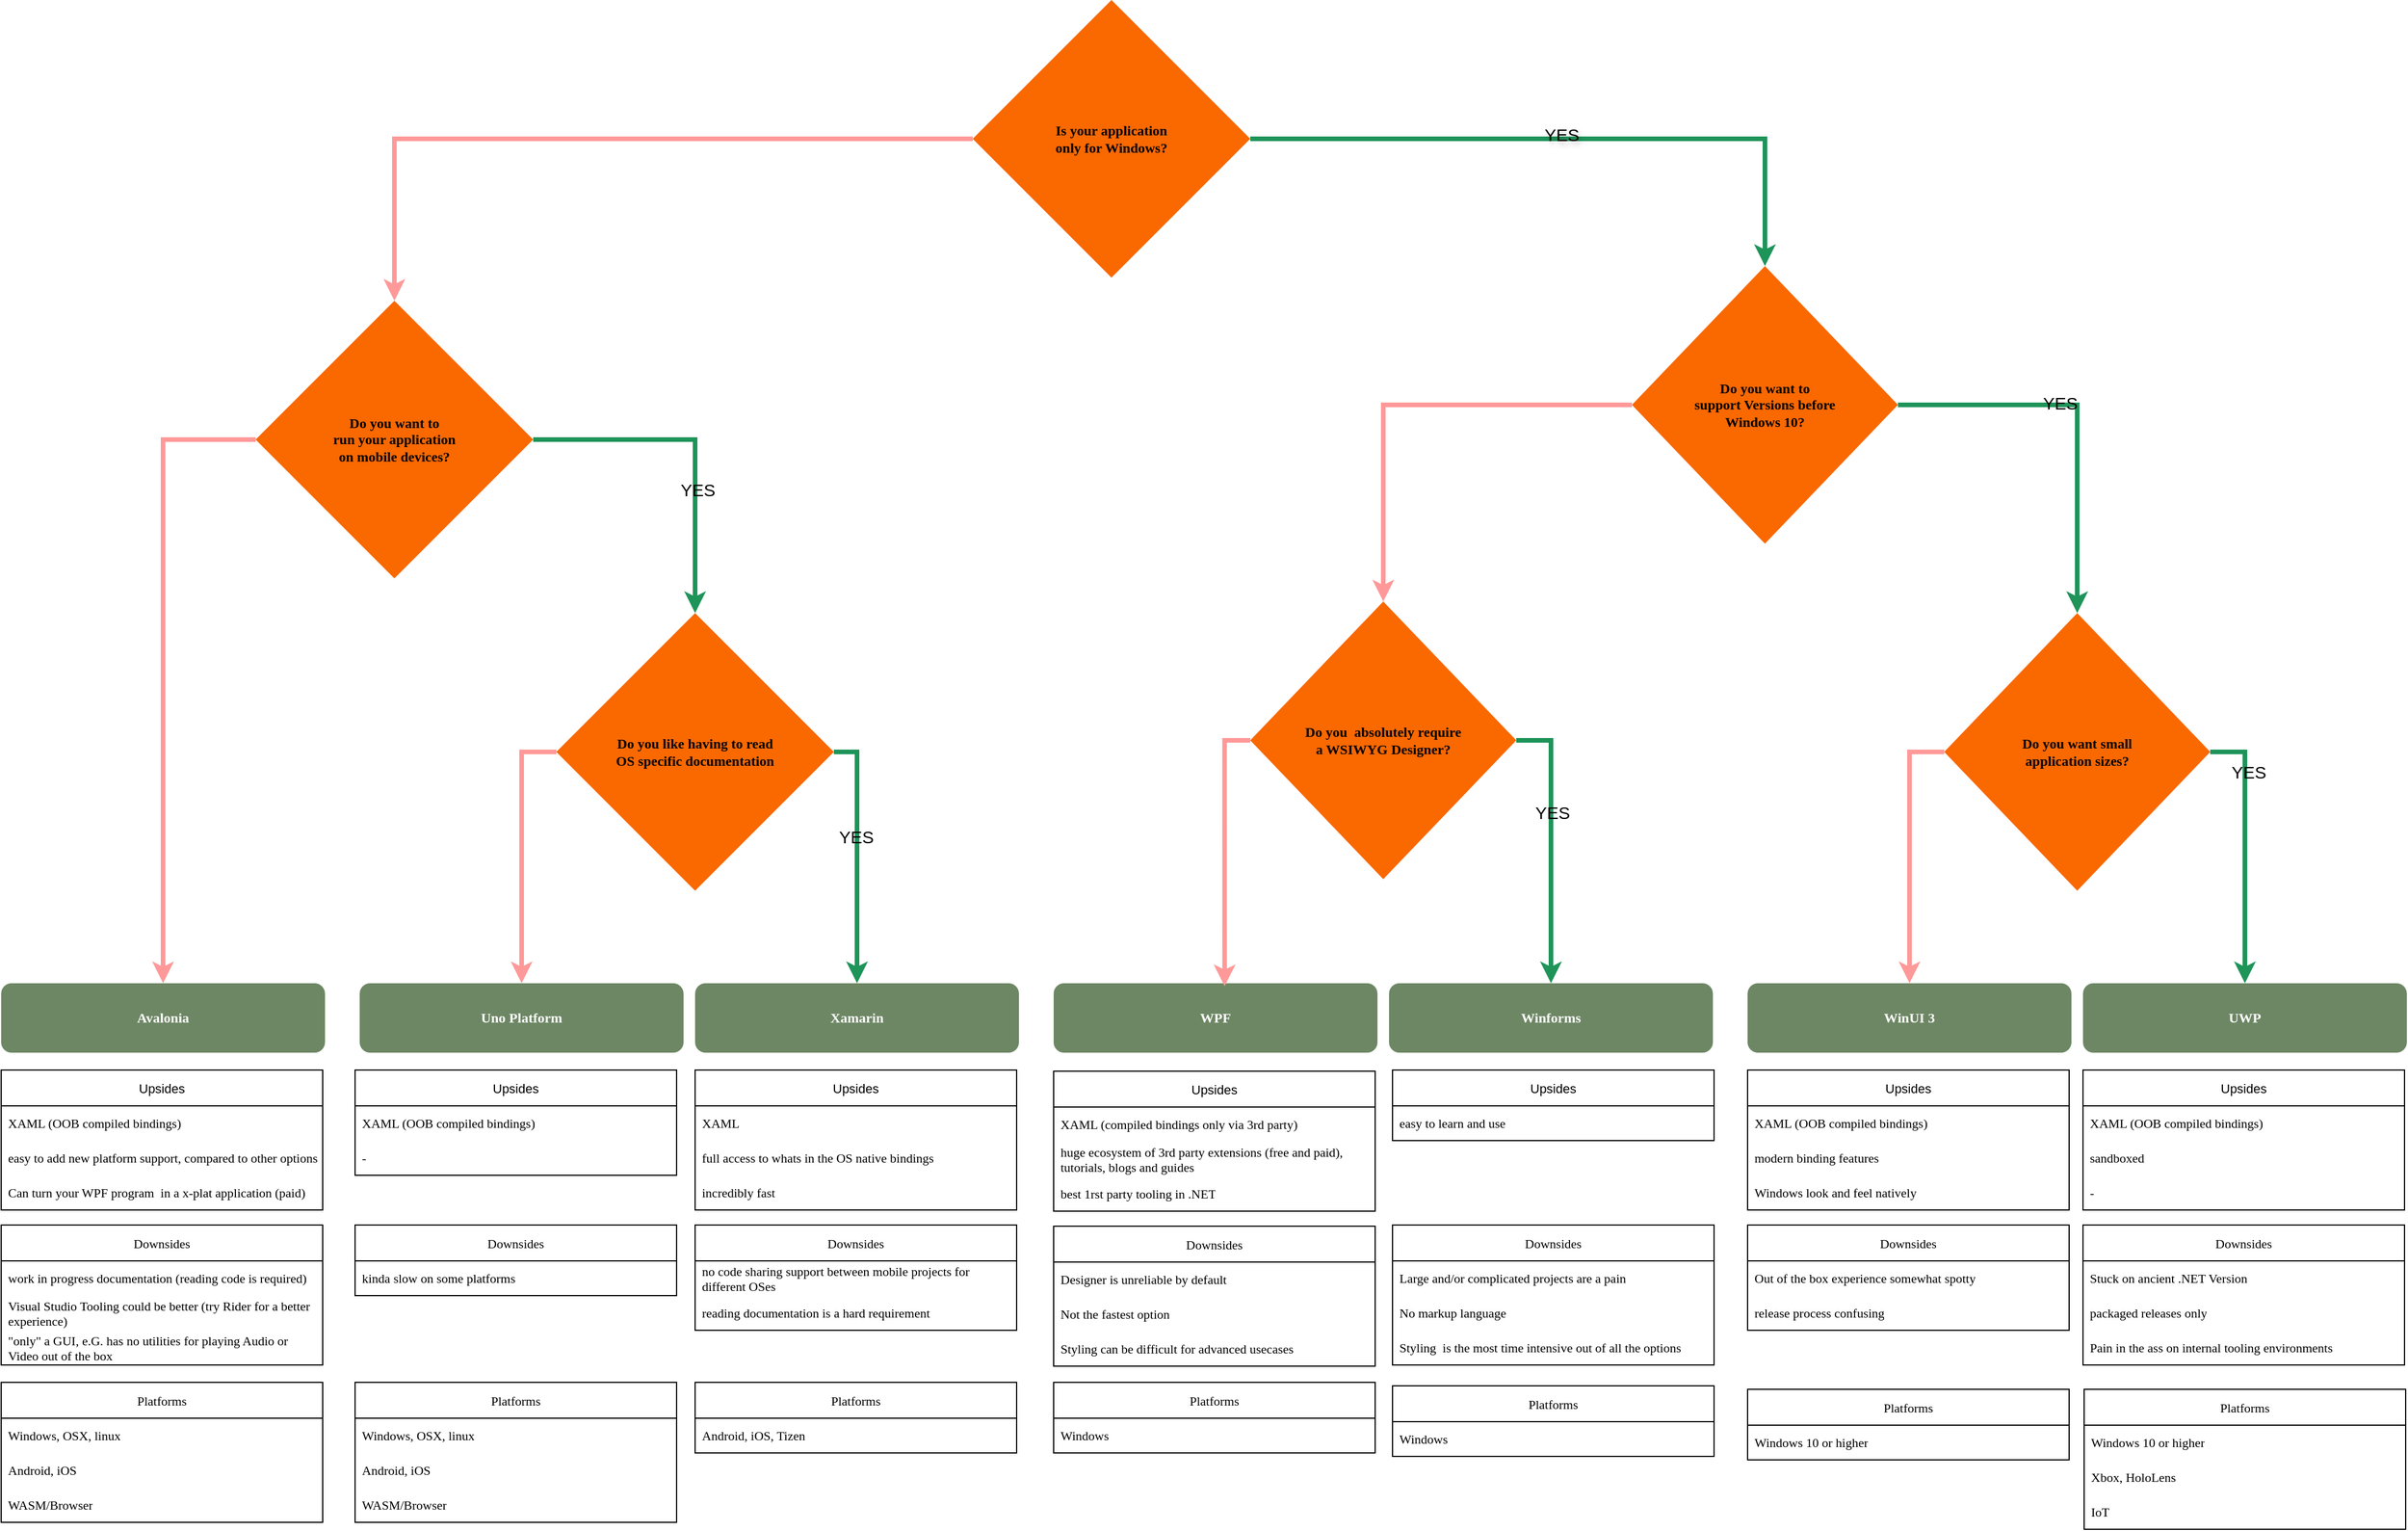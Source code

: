 <mxfile version="24.8.0">
  <diagram name="Page-1" id="c7558073-3199-34d8-9f00-42111426c3f3">
    <mxGraphModel dx="4649" dy="2615" grid="0" gridSize="10" guides="1" tooltips="1" connect="1" arrows="1" fold="1" page="1" pageScale="1" pageWidth="2336" pageHeight="1654" background="none" math="0" shadow="0">
      <root>
        <mxCell id="0" />
        <mxCell id="1" parent="0" />
        <mxCell id="wTMIAIhLb1rDDaJ3WAzP-104" style="edgeStyle=orthogonalEdgeStyle;rounded=0;orthogonalLoop=1;jettySize=auto;html=1;entryX=0.5;entryY=0;entryDx=0;entryDy=0;exitX=0;exitY=0.5;exitDx=0;exitDy=0;strokeColor=#FF9999;strokeWidth=4;align=center;verticalAlign=middle;fontFamily=Helvetica;fontSize=11;fontColor=default;labelBackgroundColor=default;endArrow=classic;fillColor=#cdeb8b;" edge="1" parent="1" source="wTMIAIhLb1rDDaJ3WAzP-115" target="wTMIAIhLb1rDDaJ3WAzP-114">
          <mxGeometry relative="1" as="geometry">
            <mxPoint x="439.5" y="50.0" as="sourcePoint" />
            <mxPoint x="168.52" y="79.82" as="targetPoint" />
          </mxGeometry>
        </mxCell>
        <mxCell id="wTMIAIhLb1rDDaJ3WAzP-105" style="edgeStyle=orthogonalEdgeStyle;rounded=0;orthogonalLoop=1;jettySize=auto;html=1;entryX=0.5;entryY=0;entryDx=0;entryDy=0;exitX=1;exitY=0.5;exitDx=0;exitDy=0;strokeColor=#1E9459;strokeWidth=4;align=center;verticalAlign=middle;fontFamily=Helvetica;fontSize=11;fontColor=default;labelBackgroundColor=default;endArrow=classic;fillColor=#cdeb8b;" edge="1" parent="1" source="wTMIAIhLb1rDDaJ3WAzP-115" target="wTMIAIhLb1rDDaJ3WAzP-113">
          <mxGeometry relative="1" as="geometry">
            <mxPoint x="720" y="50.0" as="sourcePoint" />
            <mxPoint x="980" y="80" as="targetPoint" />
          </mxGeometry>
        </mxCell>
        <mxCell id="wTMIAIhLb1rDDaJ3WAzP-130" value="YES" style="edgeLabel;html=1;align=center;verticalAlign=middle;resizable=0;points=[];textShadow=1;labelBackgroundColor=none;fontSize=15;" vertex="1" connectable="0" parent="wTMIAIhLb1rDDaJ3WAzP-105">
          <mxGeometry x="-0.032" y="4" relative="1" as="geometry">
            <mxPoint as="offset" />
          </mxGeometry>
        </mxCell>
        <mxCell id="wTMIAIhLb1rDDaJ3WAzP-106" value="&lt;div&gt;Avalonia&lt;/div&gt;" style="rounded=1;whiteSpace=wrap;html=1;fillColor=#6d8764;strokeColor=none;fontColor=#ffffff;fontFamily=Verdana;fontStyle=1" vertex="1" parent="1">
          <mxGeometry x="-160" y="810" width="280" height="60" as="geometry" />
        </mxCell>
        <mxCell id="wTMIAIhLb1rDDaJ3WAzP-107" value="Winforms" style="rounded=1;whiteSpace=wrap;html=1;fillColor=#6d8764;strokeColor=none;fontColor=#ffffff;fontFamily=Verdana;fontStyle=1" vertex="1" parent="1">
          <mxGeometry x="1040" y="810" width="280" height="60" as="geometry" />
        </mxCell>
        <mxCell id="wTMIAIhLb1rDDaJ3WAzP-108" value="WPF" style="rounded=1;whiteSpace=wrap;html=1;fillColor=#6d8764;strokeColor=none;fontColor=#ffffff;fontFamily=Verdana;fontStyle=1;align=center;verticalAlign=middle;fontSize=12;" vertex="1" parent="1">
          <mxGeometry x="750" y="810" width="280" height="60" as="geometry" />
        </mxCell>
        <mxCell id="wTMIAIhLb1rDDaJ3WAzP-109" value="UWP" style="rounded=1;whiteSpace=wrap;html=1;fillColor=#6d8764;strokeColor=none;fontColor=#ffffff;fontFamily=Verdana;fontStyle=1" vertex="1" parent="1">
          <mxGeometry x="1640" y="810" width="280" height="60" as="geometry" />
        </mxCell>
        <mxCell id="wTMIAIhLb1rDDaJ3WAzP-110" value="&lt;div&gt;WinUI 3&lt;/div&gt;" style="rounded=1;whiteSpace=wrap;html=1;fillColor=#6d8764;strokeColor=none;fontColor=#ffffff;fontFamily=Verdana;fontStyle=1" vertex="1" parent="1">
          <mxGeometry x="1350" y="810" width="280" height="60" as="geometry" />
        </mxCell>
        <mxCell id="wTMIAIhLb1rDDaJ3WAzP-111" value="Uno Platform" style="rounded=1;whiteSpace=wrap;html=1;fillColor=#6d8764;strokeColor=none;fontColor=#ffffff;fontFamily=Verdana;fontStyle=1" vertex="1" parent="1">
          <mxGeometry x="150" y="810" width="280" height="60" as="geometry" />
        </mxCell>
        <mxCell id="wTMIAIhLb1rDDaJ3WAzP-112" value="Xamarin" style="rounded=1;whiteSpace=wrap;html=1;fillColor=#6d8764;strokeColor=none;fontColor=#ffffff;fontFamily=Verdana;fontStyle=1;align=center;verticalAlign=middle;fontSize=12;" vertex="1" parent="1">
          <mxGeometry x="440" y="810" width="280" height="60" as="geometry" />
        </mxCell>
        <mxCell id="wTMIAIhLb1rDDaJ3WAzP-119" style="edgeStyle=orthogonalEdgeStyle;rounded=0;orthogonalLoop=1;jettySize=auto;html=1;entryX=0.5;entryY=0;entryDx=0;entryDy=0;exitX=0;exitY=0.5;exitDx=0;exitDy=0;strokeColor=#FF9999;strokeWidth=4;align=center;verticalAlign=middle;fontFamily=Helvetica;fontSize=11;fontColor=default;labelBackgroundColor=default;endArrow=classic;fillColor=#cdeb8b;" edge="1" parent="1" source="wTMIAIhLb1rDDaJ3WAzP-113" target="wTMIAIhLb1rDDaJ3WAzP-118">
          <mxGeometry relative="1" as="geometry" />
        </mxCell>
        <mxCell id="wTMIAIhLb1rDDaJ3WAzP-123" style="edgeStyle=orthogonalEdgeStyle;rounded=0;orthogonalLoop=1;jettySize=auto;html=1;entryX=0.5;entryY=0;entryDx=0;entryDy=0;strokeColor=#1E9459;strokeWidth=4;align=center;verticalAlign=middle;fontFamily=Helvetica;fontSize=11;fontColor=default;labelBackgroundColor=default;endArrow=classic;fillColor=#cdeb8b;" edge="1" parent="1" source="wTMIAIhLb1rDDaJ3WAzP-113" target="wTMIAIhLb1rDDaJ3WAzP-122">
          <mxGeometry relative="1" as="geometry" />
        </mxCell>
        <mxCell id="wTMIAIhLb1rDDaJ3WAzP-131" value="YES" style="edgeLabel;html=1;align=center;verticalAlign=middle;resizable=0;points=[];fontFamily=Helvetica;fontSize=15;fontColor=default;labelBackgroundColor=none;" vertex="1" connectable="0" parent="wTMIAIhLb1rDDaJ3WAzP-123">
          <mxGeometry x="-0.168" y="2" relative="1" as="geometry">
            <mxPoint as="offset" />
          </mxGeometry>
        </mxCell>
        <mxCell id="wTMIAIhLb1rDDaJ3WAzP-113" value="&lt;div&gt;&lt;b&gt;Do you want to&lt;br&gt; support Versions before&lt;br&gt;Windows 10?&lt;/b&gt;&lt;/div&gt;" style="rhombus;whiteSpace=wrap;html=1;fillColor=#fa6800;fontColor=#000000;strokeColor=none;fontFamily=Verdana;" vertex="1" parent="1">
          <mxGeometry x="1250" y="190" width="230" height="240" as="geometry" />
        </mxCell>
        <mxCell id="wTMIAIhLb1rDDaJ3WAzP-126" style="edgeStyle=orthogonalEdgeStyle;rounded=0;orthogonalLoop=1;jettySize=auto;html=1;exitX=0;exitY=0.5;exitDx=0;exitDy=0;strokeColor=#FF9999;strokeWidth=4;align=center;verticalAlign=middle;fontFamily=Helvetica;fontSize=11;fontColor=default;labelBackgroundColor=default;endArrow=classic;fillColor=#cdeb8b;" edge="1" parent="1" source="wTMIAIhLb1rDDaJ3WAzP-114" target="wTMIAIhLb1rDDaJ3WAzP-106">
          <mxGeometry relative="1" as="geometry" />
        </mxCell>
        <mxCell id="wTMIAIhLb1rDDaJ3WAzP-127" style="edgeStyle=orthogonalEdgeStyle;rounded=0;orthogonalLoop=1;jettySize=auto;html=1;strokeColor=#1E9459;strokeWidth=4;align=center;verticalAlign=middle;fontFamily=Helvetica;fontSize=11;fontColor=default;labelBackgroundColor=default;endArrow=classic;fillColor=#cdeb8b;" edge="1" parent="1" source="wTMIAIhLb1rDDaJ3WAzP-114" target="wTMIAIhLb1rDDaJ3WAzP-116">
          <mxGeometry relative="1" as="geometry" />
        </mxCell>
        <mxCell id="wTMIAIhLb1rDDaJ3WAzP-135" value="YES" style="edgeLabel;html=1;align=center;verticalAlign=middle;resizable=0;points=[];fontFamily=Helvetica;fontSize=15;fontColor=default;labelBackgroundColor=none;" vertex="1" connectable="0" parent="wTMIAIhLb1rDDaJ3WAzP-127">
          <mxGeometry x="0.259" y="2" relative="1" as="geometry">
            <mxPoint as="offset" />
          </mxGeometry>
        </mxCell>
        <mxCell id="wTMIAIhLb1rDDaJ3WAzP-114" value="Do you want to&lt;br&gt;run your application&lt;br&gt; on mobile devices?" style="rhombus;whiteSpace=wrap;html=1;fillColor=#fa6800;fontColor=#000000;strokeColor=none;fontStyle=1;fontFamily=Verdana;" vertex="1" parent="1">
          <mxGeometry x="60" y="220" width="240" height="240" as="geometry" />
        </mxCell>
        <mxCell id="wTMIAIhLb1rDDaJ3WAzP-115" value="Is your application&lt;br&gt; only for Windows?" style="rhombus;whiteSpace=wrap;html=1;fillColor=#fa6800;strokeColor=none;fontStyle=1;fontColor=#000000;fontFamily=Verdana;" vertex="1" parent="1">
          <mxGeometry x="680" y="-40" width="240" height="240" as="geometry" />
        </mxCell>
        <mxCell id="wTMIAIhLb1rDDaJ3WAzP-117" style="edgeStyle=orthogonalEdgeStyle;rounded=0;orthogonalLoop=1;jettySize=auto;html=1;exitX=1;exitY=0.5;exitDx=0;exitDy=0;fillColor=#cdeb8b;strokeColor=#1E9459;strokeWidth=4;align=center;verticalAlign=middle;fontFamily=Helvetica;fontSize=11;fontColor=default;labelBackgroundColor=default;endArrow=classic;" edge="1" parent="1" source="wTMIAIhLb1rDDaJ3WAzP-116" target="wTMIAIhLb1rDDaJ3WAzP-112">
          <mxGeometry relative="1" as="geometry" />
        </mxCell>
        <mxCell id="wTMIAIhLb1rDDaJ3WAzP-134" value="YES" style="edgeLabel;html=1;align=center;verticalAlign=middle;resizable=0;points=[];fontFamily=Helvetica;fontSize=15;fontColor=default;labelBackgroundColor=none;" vertex="1" connectable="0" parent="wTMIAIhLb1rDDaJ3WAzP-117">
          <mxGeometry x="-0.159" y="-1" relative="1" as="geometry">
            <mxPoint as="offset" />
          </mxGeometry>
        </mxCell>
        <mxCell id="wTMIAIhLb1rDDaJ3WAzP-128" style="edgeStyle=orthogonalEdgeStyle;rounded=0;orthogonalLoop=1;jettySize=auto;html=1;entryX=0.5;entryY=0;entryDx=0;entryDy=0;exitX=0;exitY=0.5;exitDx=0;exitDy=0;strokeColor=#FF9999;strokeWidth=4;align=center;verticalAlign=middle;fontFamily=Helvetica;fontSize=11;fontColor=default;labelBackgroundColor=default;endArrow=classic;fillColor=#cdeb8b;" edge="1" parent="1" source="wTMIAIhLb1rDDaJ3WAzP-116" target="wTMIAIhLb1rDDaJ3WAzP-111">
          <mxGeometry relative="1" as="geometry" />
        </mxCell>
        <mxCell id="wTMIAIhLb1rDDaJ3WAzP-116" value="Do you like having to read &lt;br&gt; OS specific documentation" style="rhombus;whiteSpace=wrap;html=1;fillColor=#fa6800;fontColor=#000000;strokeColor=none;fontStyle=1;fontFamily=Verdana;" vertex="1" parent="1">
          <mxGeometry x="320" y="490" width="240" height="240" as="geometry" />
        </mxCell>
        <mxCell id="wTMIAIhLb1rDDaJ3WAzP-121" style="edgeStyle=orthogonalEdgeStyle;rounded=0;orthogonalLoop=1;jettySize=auto;html=1;entryX=0.5;entryY=0;entryDx=0;entryDy=0;exitX=1;exitY=0.5;exitDx=0;exitDy=0;strokeColor=#1E9459;strokeWidth=4;align=center;verticalAlign=middle;fontFamily=Helvetica;fontSize=11;fontColor=default;labelBackgroundColor=default;endArrow=classic;fillColor=#cdeb8b;" edge="1" parent="1" source="wTMIAIhLb1rDDaJ3WAzP-118" target="wTMIAIhLb1rDDaJ3WAzP-107">
          <mxGeometry relative="1" as="geometry" />
        </mxCell>
        <mxCell id="wTMIAIhLb1rDDaJ3WAzP-133" value="YES" style="edgeLabel;html=1;align=center;verticalAlign=middle;resizable=0;points=[];fontFamily=Helvetica;fontSize=15;fontColor=default;labelBackgroundColor=none;" vertex="1" connectable="0" parent="wTMIAIhLb1rDDaJ3WAzP-121">
          <mxGeometry x="-0.236" y="1" relative="1" as="geometry">
            <mxPoint as="offset" />
          </mxGeometry>
        </mxCell>
        <mxCell id="wTMIAIhLb1rDDaJ3WAzP-118" value="Do you&amp;nbsp; absolutely require &lt;br&gt;a WSIWYG Designer?" style="rhombus;whiteSpace=wrap;html=1;fillColor=#fa6800;fontColor=#000000;strokeColor=none;fontStyle=1;fontFamily=Verdana;" vertex="1" parent="1">
          <mxGeometry x="920" y="480" width="230" height="240" as="geometry" />
        </mxCell>
        <mxCell id="wTMIAIhLb1rDDaJ3WAzP-120" style="edgeStyle=orthogonalEdgeStyle;rounded=0;orthogonalLoop=1;jettySize=auto;html=1;entryX=0.528;entryY=0.042;entryDx=0;entryDy=0;entryPerimeter=0;exitX=0;exitY=0.5;exitDx=0;exitDy=0;strokeColor=#FF9999;strokeWidth=4;align=center;verticalAlign=middle;fontFamily=Helvetica;fontSize=11;fontColor=default;labelBackgroundColor=default;endArrow=classic;fillColor=#cdeb8b;" edge="1" parent="1" source="wTMIAIhLb1rDDaJ3WAzP-118" target="wTMIAIhLb1rDDaJ3WAzP-108">
          <mxGeometry relative="1" as="geometry" />
        </mxCell>
        <mxCell id="wTMIAIhLb1rDDaJ3WAzP-125" style="edgeStyle=orthogonalEdgeStyle;rounded=0;orthogonalLoop=1;jettySize=auto;html=1;entryX=0.5;entryY=0;entryDx=0;entryDy=0;exitX=1;exitY=0.5;exitDx=0;exitDy=0;strokeColor=#1E9459;strokeWidth=4;align=center;verticalAlign=middle;fontFamily=Helvetica;fontSize=11;fontColor=default;labelBackgroundColor=default;endArrow=classic;fillColor=#cdeb8b;" edge="1" parent="1" source="wTMIAIhLb1rDDaJ3WAzP-122" target="wTMIAIhLb1rDDaJ3WAzP-109">
          <mxGeometry relative="1" as="geometry" />
        </mxCell>
        <mxCell id="wTMIAIhLb1rDDaJ3WAzP-132" value="YES" style="edgeLabel;html=1;align=center;verticalAlign=middle;resizable=0;points=[];fontFamily=Helvetica;fontSize=15;fontColor=default;labelBackgroundColor=none;" vertex="1" connectable="0" parent="wTMIAIhLb1rDDaJ3WAzP-125">
          <mxGeometry x="-0.594" y="3" relative="1" as="geometry">
            <mxPoint as="offset" />
          </mxGeometry>
        </mxCell>
        <mxCell id="wTMIAIhLb1rDDaJ3WAzP-129" style="edgeStyle=orthogonalEdgeStyle;rounded=0;orthogonalLoop=1;jettySize=auto;html=1;entryX=0.5;entryY=0;entryDx=0;entryDy=0;exitX=0;exitY=0.5;exitDx=0;exitDy=0;strokeColor=#FF9999;strokeWidth=4;align=center;verticalAlign=middle;fontFamily=Helvetica;fontSize=11;fontColor=default;labelBackgroundColor=default;endArrow=classic;fillColor=#cdeb8b;" edge="1" parent="1" source="wTMIAIhLb1rDDaJ3WAzP-122" target="wTMIAIhLb1rDDaJ3WAzP-110">
          <mxGeometry relative="1" as="geometry" />
        </mxCell>
        <mxCell id="wTMIAIhLb1rDDaJ3WAzP-122" value="Do you want small &lt;br&gt;application sizes?" style="rhombus;whiteSpace=wrap;html=1;fillColor=#fa6800;fontColor=#000000;strokeColor=none;fontStyle=1;fontFamily=Verdana;" vertex="1" parent="1">
          <mxGeometry x="1520" y="490" width="230" height="240" as="geometry" />
        </mxCell>
        <mxCell id="wTMIAIhLb1rDDaJ3WAzP-140" value="Upsides" style="swimlane;fontStyle=0;childLayout=stackLayout;horizontal=1;startSize=31;horizontalStack=0;resizeParent=1;resizeParentMax=0;resizeLast=0;collapsible=1;marginBottom=0;whiteSpace=wrap;html=1;fontFamily=Helvetica;fontSize=11;fontColor=default;labelBackgroundColor=default;" vertex="1" parent="1">
          <mxGeometry x="750" y="886" width="278" height="121" as="geometry">
            <mxRectangle x="750" y="886" width="74" height="30" as="alternateBounds" />
          </mxGeometry>
        </mxCell>
        <mxCell id="wTMIAIhLb1rDDaJ3WAzP-141" value="XAML (compiled bindings only via 3rd party)" style="text;strokeColor=none;fillColor=none;align=left;verticalAlign=middle;spacingLeft=4;spacingRight=4;overflow=hidden;points=[[0,0.5],[1,0.5]];portConstraint=eastwest;rotatable=0;whiteSpace=wrap;html=1;fontFamily=Verdana;fontSize=11;fontColor=default;labelBackgroundColor=default;" vertex="1" parent="wTMIAIhLb1rDDaJ3WAzP-140">
          <mxGeometry y="31" width="278" height="30" as="geometry" />
        </mxCell>
        <mxCell id="wTMIAIhLb1rDDaJ3WAzP-142" value="huge ecosystem of 3rd party extensions (free and paid), tutorials, blogs and guides" style="text;strokeColor=none;fillColor=none;align=left;verticalAlign=middle;spacingLeft=4;spacingRight=4;overflow=hidden;points=[[0,0.5],[1,0.5]];portConstraint=eastwest;rotatable=0;whiteSpace=wrap;html=1;fontFamily=Verdana;fontSize=11;fontColor=default;labelBackgroundColor=default;" vertex="1" parent="wTMIAIhLb1rDDaJ3WAzP-140">
          <mxGeometry y="61" width="278" height="30" as="geometry" />
        </mxCell>
        <mxCell id="wTMIAIhLb1rDDaJ3WAzP-143" value="best 1rst party tooling in .NET" style="text;strokeColor=none;fillColor=none;align=left;verticalAlign=middle;spacingLeft=4;spacingRight=4;overflow=hidden;points=[[0,0.5],[1,0.5]];portConstraint=eastwest;rotatable=0;whiteSpace=wrap;html=1;fontFamily=Verdana;fontSize=11;fontColor=default;labelBackgroundColor=default;" vertex="1" parent="wTMIAIhLb1rDDaJ3WAzP-140">
          <mxGeometry y="91" width="278" height="30" as="geometry" />
        </mxCell>
        <mxCell id="wTMIAIhLb1rDDaJ3WAzP-145" value="Downsides" style="swimlane;fontStyle=0;childLayout=stackLayout;horizontal=1;startSize=31;horizontalStack=0;resizeParent=1;resizeParentMax=0;resizeLast=0;collapsible=1;marginBottom=0;whiteSpace=wrap;html=1;fontFamily=Verdana;fontSize=11;fontColor=default;labelBackgroundColor=default;" vertex="1" parent="1">
          <mxGeometry x="750" y="1020" width="278" height="121" as="geometry">
            <mxRectangle x="750" y="886" width="74" height="30" as="alternateBounds" />
          </mxGeometry>
        </mxCell>
        <mxCell id="wTMIAIhLb1rDDaJ3WAzP-146" value="Designer is unreliable by default" style="text;strokeColor=none;fillColor=none;align=left;verticalAlign=middle;spacingLeft=4;spacingRight=4;overflow=hidden;points=[[0,0.5],[1,0.5]];portConstraint=eastwest;rotatable=0;whiteSpace=wrap;html=1;fontFamily=Verdana;fontSize=11;fontColor=default;labelBackgroundColor=default;" vertex="1" parent="wTMIAIhLb1rDDaJ3WAzP-145">
          <mxGeometry y="31" width="278" height="30" as="geometry" />
        </mxCell>
        <mxCell id="wTMIAIhLb1rDDaJ3WAzP-147" value="Not the fastest option" style="text;strokeColor=none;fillColor=none;align=left;verticalAlign=middle;spacingLeft=4;spacingRight=4;overflow=hidden;points=[[0,0.5],[1,0.5]];portConstraint=eastwest;rotatable=0;whiteSpace=wrap;html=1;fontFamily=Verdana;fontSize=11;fontColor=default;labelBackgroundColor=default;" vertex="1" parent="wTMIAIhLb1rDDaJ3WAzP-145">
          <mxGeometry y="61" width="278" height="30" as="geometry" />
        </mxCell>
        <mxCell id="wTMIAIhLb1rDDaJ3WAzP-148" value="Styling can be difficult for advanced usecases" style="text;strokeColor=none;fillColor=none;align=left;verticalAlign=middle;spacingLeft=4;spacingRight=4;overflow=hidden;points=[[0,0.5],[1,0.5]];portConstraint=eastwest;rotatable=0;whiteSpace=wrap;html=1;fontFamily=Verdana;fontSize=11;fontColor=default;labelBackgroundColor=default;" vertex="1" parent="wTMIAIhLb1rDDaJ3WAzP-145">
          <mxGeometry y="91" width="278" height="30" as="geometry" />
        </mxCell>
        <mxCell id="wTMIAIhLb1rDDaJ3WAzP-149" value="Upsides" style="swimlane;fontStyle=0;childLayout=stackLayout;horizontal=1;startSize=31;horizontalStack=0;resizeParent=1;resizeParentMax=0;resizeLast=0;collapsible=1;marginBottom=0;whiteSpace=wrap;html=1;fontFamily=Helvetica;fontSize=11;fontColor=default;labelBackgroundColor=default;" vertex="1" parent="1">
          <mxGeometry x="1043" y="885" width="278" height="61" as="geometry">
            <mxRectangle x="750" y="886" width="74" height="30" as="alternateBounds" />
          </mxGeometry>
        </mxCell>
        <mxCell id="wTMIAIhLb1rDDaJ3WAzP-150" value="easy to learn and use" style="text;strokeColor=none;fillColor=none;align=left;verticalAlign=middle;spacingLeft=4;spacingRight=4;overflow=hidden;points=[[0,0.5],[1,0.5]];portConstraint=eastwest;rotatable=0;whiteSpace=wrap;html=1;fontFamily=Verdana;fontSize=11;fontColor=default;labelBackgroundColor=default;" vertex="1" parent="wTMIAIhLb1rDDaJ3WAzP-149">
          <mxGeometry y="31" width="278" height="30" as="geometry" />
        </mxCell>
        <mxCell id="wTMIAIhLb1rDDaJ3WAzP-153" value="Downsides" style="swimlane;fontStyle=0;childLayout=stackLayout;horizontal=1;startSize=31;horizontalStack=0;resizeParent=1;resizeParentMax=0;resizeLast=0;collapsible=1;marginBottom=0;whiteSpace=wrap;html=1;fontFamily=Verdana;fontSize=11;fontColor=default;labelBackgroundColor=default;" vertex="1" parent="1">
          <mxGeometry x="1043" y="1019" width="278" height="121" as="geometry">
            <mxRectangle x="750" y="886" width="74" height="30" as="alternateBounds" />
          </mxGeometry>
        </mxCell>
        <mxCell id="wTMIAIhLb1rDDaJ3WAzP-154" value="Large and/or complicated projects are a pain" style="text;strokeColor=none;fillColor=none;align=left;verticalAlign=middle;spacingLeft=4;spacingRight=4;overflow=hidden;points=[[0,0.5],[1,0.5]];portConstraint=eastwest;rotatable=0;whiteSpace=wrap;html=1;fontFamily=Verdana;fontSize=11;fontColor=default;labelBackgroundColor=default;" vertex="1" parent="wTMIAIhLb1rDDaJ3WAzP-153">
          <mxGeometry y="31" width="278" height="30" as="geometry" />
        </mxCell>
        <mxCell id="wTMIAIhLb1rDDaJ3WAzP-155" value="No markup language" style="text;strokeColor=none;fillColor=none;align=left;verticalAlign=middle;spacingLeft=4;spacingRight=4;overflow=hidden;points=[[0,0.5],[1,0.5]];portConstraint=eastwest;rotatable=0;whiteSpace=wrap;html=1;fontFamily=Verdana;fontSize=11;fontColor=default;labelBackgroundColor=default;" vertex="1" parent="wTMIAIhLb1rDDaJ3WAzP-153">
          <mxGeometry y="61" width="278" height="30" as="geometry" />
        </mxCell>
        <mxCell id="wTMIAIhLb1rDDaJ3WAzP-156" value="Styling&amp;nbsp; is the most time intensive out of all the options" style="text;strokeColor=none;fillColor=none;align=left;verticalAlign=middle;spacingLeft=4;spacingRight=4;overflow=hidden;points=[[0,0.5],[1,0.5]];portConstraint=eastwest;rotatable=0;whiteSpace=wrap;html=1;fontFamily=Verdana;fontSize=11;fontColor=default;labelBackgroundColor=default;" vertex="1" parent="wTMIAIhLb1rDDaJ3WAzP-153">
          <mxGeometry y="91" width="278" height="30" as="geometry" />
        </mxCell>
        <mxCell id="wTMIAIhLb1rDDaJ3WAzP-157" value="Upsides" style="swimlane;fontStyle=0;childLayout=stackLayout;horizontal=1;startSize=31;horizontalStack=0;resizeParent=1;resizeParentMax=0;resizeLast=0;collapsible=1;marginBottom=0;whiteSpace=wrap;html=1;fontFamily=Helvetica;fontSize=11;fontColor=default;labelBackgroundColor=default;" vertex="1" parent="1">
          <mxGeometry x="440" y="885" width="278" height="121" as="geometry">
            <mxRectangle x="750" y="886" width="74" height="30" as="alternateBounds" />
          </mxGeometry>
        </mxCell>
        <mxCell id="wTMIAIhLb1rDDaJ3WAzP-158" value="XAML" style="text;strokeColor=none;fillColor=none;align=left;verticalAlign=middle;spacingLeft=4;spacingRight=4;overflow=hidden;points=[[0,0.5],[1,0.5]];portConstraint=eastwest;rotatable=0;whiteSpace=wrap;html=1;fontFamily=Verdana;fontSize=11;fontColor=default;labelBackgroundColor=default;" vertex="1" parent="wTMIAIhLb1rDDaJ3WAzP-157">
          <mxGeometry y="31" width="278" height="30" as="geometry" />
        </mxCell>
        <mxCell id="wTMIAIhLb1rDDaJ3WAzP-159" value="full access to whats in the OS native bindings" style="text;strokeColor=none;fillColor=none;align=left;verticalAlign=middle;spacingLeft=4;spacingRight=4;overflow=hidden;points=[[0,0.5],[1,0.5]];portConstraint=eastwest;rotatable=0;whiteSpace=wrap;html=1;fontFamily=Verdana;fontSize=11;fontColor=default;labelBackgroundColor=default;" vertex="1" parent="wTMIAIhLb1rDDaJ3WAzP-157">
          <mxGeometry y="61" width="278" height="30" as="geometry" />
        </mxCell>
        <mxCell id="wTMIAIhLb1rDDaJ3WAzP-160" value="incredibly fast" style="text;strokeColor=none;fillColor=none;align=left;verticalAlign=middle;spacingLeft=4;spacingRight=4;overflow=hidden;points=[[0,0.5],[1,0.5]];portConstraint=eastwest;rotatable=0;whiteSpace=wrap;html=1;fontFamily=Verdana;fontSize=11;fontColor=default;labelBackgroundColor=default;" vertex="1" parent="wTMIAIhLb1rDDaJ3WAzP-157">
          <mxGeometry y="91" width="278" height="30" as="geometry" />
        </mxCell>
        <mxCell id="wTMIAIhLb1rDDaJ3WAzP-161" value="Downsides" style="swimlane;fontStyle=0;childLayout=stackLayout;horizontal=1;startSize=31;horizontalStack=0;resizeParent=1;resizeParentMax=0;resizeLast=0;collapsible=1;marginBottom=0;whiteSpace=wrap;html=1;fontFamily=Verdana;fontSize=11;fontColor=default;labelBackgroundColor=default;" vertex="1" parent="1">
          <mxGeometry x="440" y="1019" width="278" height="91" as="geometry">
            <mxRectangle x="750" y="886" width="74" height="30" as="alternateBounds" />
          </mxGeometry>
        </mxCell>
        <mxCell id="wTMIAIhLb1rDDaJ3WAzP-162" value="no code sharing support between mobile projects for different OSes " style="text;strokeColor=none;fillColor=none;align=left;verticalAlign=middle;spacingLeft=4;spacingRight=4;overflow=hidden;points=[[0,0.5],[1,0.5]];portConstraint=eastwest;rotatable=0;whiteSpace=wrap;html=1;fontFamily=Verdana;fontSize=11;fontColor=default;labelBackgroundColor=default;" vertex="1" parent="wTMIAIhLb1rDDaJ3WAzP-161">
          <mxGeometry y="31" width="278" height="30" as="geometry" />
        </mxCell>
        <mxCell id="wTMIAIhLb1rDDaJ3WAzP-163" value="reading documentation is a hard requirement" style="text;strokeColor=none;fillColor=none;align=left;verticalAlign=middle;spacingLeft=4;spacingRight=4;overflow=hidden;points=[[0,0.5],[1,0.5]];portConstraint=eastwest;rotatable=0;whiteSpace=wrap;html=1;fontFamily=Verdana;fontSize=11;fontColor=default;labelBackgroundColor=default;" vertex="1" parent="wTMIAIhLb1rDDaJ3WAzP-161">
          <mxGeometry y="61" width="278" height="30" as="geometry" />
        </mxCell>
        <mxCell id="wTMIAIhLb1rDDaJ3WAzP-165" value="Upsides" style="swimlane;fontStyle=0;childLayout=stackLayout;horizontal=1;startSize=31;horizontalStack=0;resizeParent=1;resizeParentMax=0;resizeLast=0;collapsible=1;marginBottom=0;whiteSpace=wrap;html=1;fontFamily=Helvetica;fontSize=11;fontColor=default;labelBackgroundColor=default;" vertex="1" parent="1">
          <mxGeometry x="146" y="885" width="278" height="91" as="geometry">
            <mxRectangle x="750" y="886" width="74" height="30" as="alternateBounds" />
          </mxGeometry>
        </mxCell>
        <mxCell id="wTMIAIhLb1rDDaJ3WAzP-166" value="XAML (OOB compiled bindings)" style="text;strokeColor=none;fillColor=none;align=left;verticalAlign=middle;spacingLeft=4;spacingRight=4;overflow=hidden;points=[[0,0.5],[1,0.5]];portConstraint=eastwest;rotatable=0;whiteSpace=wrap;html=1;fontFamily=Verdana;fontSize=11;fontColor=default;labelBackgroundColor=default;" vertex="1" parent="wTMIAIhLb1rDDaJ3WAzP-165">
          <mxGeometry y="31" width="278" height="30" as="geometry" />
        </mxCell>
        <mxCell id="wTMIAIhLb1rDDaJ3WAzP-167" value="-" style="text;strokeColor=none;fillColor=none;align=left;verticalAlign=middle;spacingLeft=4;spacingRight=4;overflow=hidden;points=[[0,0.5],[1,0.5]];portConstraint=eastwest;rotatable=0;whiteSpace=wrap;html=1;fontFamily=Verdana;fontSize=11;fontColor=default;labelBackgroundColor=default;" vertex="1" parent="wTMIAIhLb1rDDaJ3WAzP-165">
          <mxGeometry y="61" width="278" height="30" as="geometry" />
        </mxCell>
        <mxCell id="wTMIAIhLb1rDDaJ3WAzP-169" value="Downsides" style="swimlane;fontStyle=0;childLayout=stackLayout;horizontal=1;startSize=31;horizontalStack=0;resizeParent=1;resizeParentMax=0;resizeLast=0;collapsible=1;marginBottom=0;whiteSpace=wrap;html=1;fontFamily=Verdana;fontSize=11;fontColor=default;labelBackgroundColor=default;" vertex="1" parent="1">
          <mxGeometry x="146" y="1019" width="278" height="61" as="geometry">
            <mxRectangle x="750" y="886" width="74" height="30" as="alternateBounds" />
          </mxGeometry>
        </mxCell>
        <mxCell id="wTMIAIhLb1rDDaJ3WAzP-170" value="kinda slow on some platforms" style="text;strokeColor=none;fillColor=none;align=left;verticalAlign=middle;spacingLeft=4;spacingRight=4;overflow=hidden;points=[[0,0.5],[1,0.5]];portConstraint=eastwest;rotatable=0;whiteSpace=wrap;html=1;fontFamily=Verdana;fontSize=11;fontColor=default;labelBackgroundColor=default;" vertex="1" parent="wTMIAIhLb1rDDaJ3WAzP-169">
          <mxGeometry y="31" width="278" height="30" as="geometry" />
        </mxCell>
        <mxCell id="wTMIAIhLb1rDDaJ3WAzP-173" value="Upsides" style="swimlane;fontStyle=0;childLayout=stackLayout;horizontal=1;startSize=31;horizontalStack=0;resizeParent=1;resizeParentMax=0;resizeLast=0;collapsible=1;marginBottom=0;whiteSpace=wrap;html=1;fontFamily=Helvetica;fontSize=11;fontColor=default;labelBackgroundColor=default;" vertex="1" parent="1">
          <mxGeometry x="-160" y="885" width="278" height="121" as="geometry">
            <mxRectangle x="750" y="886" width="74" height="30" as="alternateBounds" />
          </mxGeometry>
        </mxCell>
        <mxCell id="wTMIAIhLb1rDDaJ3WAzP-174" value="XAML (OOB compiled bindings)" style="text;strokeColor=none;fillColor=none;align=left;verticalAlign=middle;spacingLeft=4;spacingRight=4;overflow=hidden;points=[[0,0.5],[1,0.5]];portConstraint=eastwest;rotatable=0;whiteSpace=wrap;html=1;fontFamily=Verdana;fontSize=11;fontColor=default;labelBackgroundColor=default;" vertex="1" parent="wTMIAIhLb1rDDaJ3WAzP-173">
          <mxGeometry y="31" width="278" height="30" as="geometry" />
        </mxCell>
        <mxCell id="wTMIAIhLb1rDDaJ3WAzP-175" value="easy to add new platform support, compared to other options" style="text;strokeColor=none;fillColor=none;align=left;verticalAlign=middle;spacingLeft=4;spacingRight=4;overflow=hidden;points=[[0,0.5],[1,0.5]];portConstraint=eastwest;rotatable=0;whiteSpace=wrap;html=1;fontFamily=Verdana;fontSize=11;fontColor=default;labelBackgroundColor=default;" vertex="1" parent="wTMIAIhLb1rDDaJ3WAzP-173">
          <mxGeometry y="61" width="278" height="30" as="geometry" />
        </mxCell>
        <mxCell id="wTMIAIhLb1rDDaJ3WAzP-176" value="Can turn your WPF program&amp;nbsp; in a x-plat application (paid)" style="text;strokeColor=none;fillColor=none;align=left;verticalAlign=middle;spacingLeft=4;spacingRight=4;overflow=hidden;points=[[0,0.5],[1,0.5]];portConstraint=eastwest;rotatable=0;whiteSpace=wrap;html=1;fontFamily=Verdana;fontSize=11;fontColor=default;labelBackgroundColor=default;" vertex="1" parent="wTMIAIhLb1rDDaJ3WAzP-173">
          <mxGeometry y="91" width="278" height="30" as="geometry" />
        </mxCell>
        <mxCell id="wTMIAIhLb1rDDaJ3WAzP-177" value="Downsides" style="swimlane;fontStyle=0;childLayout=stackLayout;horizontal=1;startSize=31;horizontalStack=0;resizeParent=1;resizeParentMax=0;resizeLast=0;collapsible=1;marginBottom=0;whiteSpace=wrap;html=1;fontFamily=Verdana;fontSize=11;fontColor=default;labelBackgroundColor=default;" vertex="1" parent="1">
          <mxGeometry x="-160" y="1019" width="278" height="121" as="geometry">
            <mxRectangle x="750" y="886" width="74" height="30" as="alternateBounds" />
          </mxGeometry>
        </mxCell>
        <mxCell id="wTMIAIhLb1rDDaJ3WAzP-178" value="work in progress documentation (reading code is required)" style="text;strokeColor=none;fillColor=none;align=left;verticalAlign=middle;spacingLeft=4;spacingRight=4;overflow=hidden;points=[[0,0.5],[1,0.5]];portConstraint=eastwest;rotatable=0;whiteSpace=wrap;html=1;fontFamily=Verdana;fontSize=11;fontColor=default;labelBackgroundColor=default;" vertex="1" parent="wTMIAIhLb1rDDaJ3WAzP-177">
          <mxGeometry y="31" width="278" height="30" as="geometry" />
        </mxCell>
        <mxCell id="wTMIAIhLb1rDDaJ3WAzP-179" value="Visual Studio Tooling could be better (try Rider for a better experience)" style="text;strokeColor=none;fillColor=none;align=left;verticalAlign=middle;spacingLeft=4;spacingRight=4;overflow=hidden;points=[[0,0.5],[1,0.5]];portConstraint=eastwest;rotatable=0;whiteSpace=wrap;html=1;fontFamily=Verdana;fontSize=11;fontColor=default;labelBackgroundColor=default;" vertex="1" parent="wTMIAIhLb1rDDaJ3WAzP-177">
          <mxGeometry y="61" width="278" height="30" as="geometry" />
        </mxCell>
        <mxCell id="wTMIAIhLb1rDDaJ3WAzP-180" value="&quot;only&quot; a GUI, e.G. has no utilities for playing Audio or Video out of the box" style="text;strokeColor=none;fillColor=none;align=left;verticalAlign=middle;spacingLeft=4;spacingRight=4;overflow=hidden;points=[[0,0.5],[1,0.5]];portConstraint=eastwest;rotatable=0;whiteSpace=wrap;html=1;fontFamily=Verdana;fontSize=11;fontColor=default;labelBackgroundColor=default;" vertex="1" parent="wTMIAIhLb1rDDaJ3WAzP-177">
          <mxGeometry y="91" width="278" height="30" as="geometry" />
        </mxCell>
        <mxCell id="wTMIAIhLb1rDDaJ3WAzP-187" value="Upsides" style="swimlane;fontStyle=0;childLayout=stackLayout;horizontal=1;startSize=31;horizontalStack=0;resizeParent=1;resizeParentMax=0;resizeLast=0;collapsible=1;marginBottom=0;whiteSpace=wrap;html=1;fontFamily=Helvetica;fontSize=11;fontColor=default;labelBackgroundColor=default;" vertex="1" parent="1">
          <mxGeometry x="1350" y="885" width="278" height="121" as="geometry">
            <mxRectangle x="750" y="886" width="74" height="30" as="alternateBounds" />
          </mxGeometry>
        </mxCell>
        <mxCell id="wTMIAIhLb1rDDaJ3WAzP-188" value="XAML (OOB compiled bindings)" style="text;strokeColor=none;fillColor=none;align=left;verticalAlign=middle;spacingLeft=4;spacingRight=4;overflow=hidden;points=[[0,0.5],[1,0.5]];portConstraint=eastwest;rotatable=0;whiteSpace=wrap;html=1;fontFamily=Verdana;fontSize=11;fontColor=default;labelBackgroundColor=default;" vertex="1" parent="wTMIAIhLb1rDDaJ3WAzP-187">
          <mxGeometry y="31" width="278" height="30" as="geometry" />
        </mxCell>
        <mxCell id="wTMIAIhLb1rDDaJ3WAzP-189" value="modern binding features" style="text;strokeColor=none;fillColor=none;align=left;verticalAlign=middle;spacingLeft=4;spacingRight=4;overflow=hidden;points=[[0,0.5],[1,0.5]];portConstraint=eastwest;rotatable=0;whiteSpace=wrap;html=1;fontFamily=Verdana;fontSize=11;fontColor=default;labelBackgroundColor=default;" vertex="1" parent="wTMIAIhLb1rDDaJ3WAzP-187">
          <mxGeometry y="61" width="278" height="30" as="geometry" />
        </mxCell>
        <mxCell id="wTMIAIhLb1rDDaJ3WAzP-190" value="Windows look and feel natively" style="text;strokeColor=none;fillColor=none;align=left;verticalAlign=middle;spacingLeft=4;spacingRight=4;overflow=hidden;points=[[0,0.5],[1,0.5]];portConstraint=eastwest;rotatable=0;whiteSpace=wrap;html=1;fontFamily=Verdana;fontSize=11;fontColor=default;labelBackgroundColor=default;" vertex="1" parent="wTMIAIhLb1rDDaJ3WAzP-187">
          <mxGeometry y="91" width="278" height="30" as="geometry" />
        </mxCell>
        <mxCell id="wTMIAIhLb1rDDaJ3WAzP-191" value="Downsides" style="swimlane;fontStyle=0;childLayout=stackLayout;horizontal=1;startSize=31;horizontalStack=0;resizeParent=1;resizeParentMax=0;resizeLast=0;collapsible=1;marginBottom=0;whiteSpace=wrap;html=1;fontFamily=Verdana;fontSize=11;fontColor=default;labelBackgroundColor=default;" vertex="1" parent="1">
          <mxGeometry x="1350" y="1019" width="278" height="91" as="geometry">
            <mxRectangle x="750" y="886" width="74" height="30" as="alternateBounds" />
          </mxGeometry>
        </mxCell>
        <mxCell id="wTMIAIhLb1rDDaJ3WAzP-192" value="Out of the box experience somewhat spotty" style="text;strokeColor=none;fillColor=none;align=left;verticalAlign=middle;spacingLeft=4;spacingRight=4;overflow=hidden;points=[[0,0.5],[1,0.5]];portConstraint=eastwest;rotatable=0;whiteSpace=wrap;html=1;fontFamily=Verdana;fontSize=11;fontColor=default;labelBackgroundColor=default;" vertex="1" parent="wTMIAIhLb1rDDaJ3WAzP-191">
          <mxGeometry y="31" width="278" height="30" as="geometry" />
        </mxCell>
        <mxCell id="wTMIAIhLb1rDDaJ3WAzP-193" value="release process confusing" style="text;strokeColor=none;fillColor=none;align=left;verticalAlign=middle;spacingLeft=4;spacingRight=4;overflow=hidden;points=[[0,0.5],[1,0.5]];portConstraint=eastwest;rotatable=0;whiteSpace=wrap;html=1;fontFamily=Verdana;fontSize=11;fontColor=default;labelBackgroundColor=default;" vertex="1" parent="wTMIAIhLb1rDDaJ3WAzP-191">
          <mxGeometry y="61" width="278" height="30" as="geometry" />
        </mxCell>
        <mxCell id="wTMIAIhLb1rDDaJ3WAzP-195" value="Upsides" style="swimlane;fontStyle=0;childLayout=stackLayout;horizontal=1;startSize=31;horizontalStack=0;resizeParent=1;resizeParentMax=0;resizeLast=0;collapsible=1;marginBottom=0;whiteSpace=wrap;html=1;fontFamily=Helvetica;fontSize=11;fontColor=default;labelBackgroundColor=default;" vertex="1" parent="1">
          <mxGeometry x="1640" y="885" width="278" height="121" as="geometry">
            <mxRectangle x="750" y="886" width="74" height="30" as="alternateBounds" />
          </mxGeometry>
        </mxCell>
        <mxCell id="wTMIAIhLb1rDDaJ3WAzP-196" value="XAML (OOB compiled bindings)" style="text;strokeColor=none;fillColor=none;align=left;verticalAlign=middle;spacingLeft=4;spacingRight=4;overflow=hidden;points=[[0,0.5],[1,0.5]];portConstraint=eastwest;rotatable=0;whiteSpace=wrap;html=1;fontFamily=Verdana;fontSize=11;fontColor=default;labelBackgroundColor=default;" vertex="1" parent="wTMIAIhLb1rDDaJ3WAzP-195">
          <mxGeometry y="31" width="278" height="30" as="geometry" />
        </mxCell>
        <mxCell id="wTMIAIhLb1rDDaJ3WAzP-197" value="sandboxed" style="text;strokeColor=none;fillColor=none;align=left;verticalAlign=middle;spacingLeft=4;spacingRight=4;overflow=hidden;points=[[0,0.5],[1,0.5]];portConstraint=eastwest;rotatable=0;whiteSpace=wrap;html=1;fontFamily=Verdana;fontSize=11;fontColor=default;labelBackgroundColor=default;" vertex="1" parent="wTMIAIhLb1rDDaJ3WAzP-195">
          <mxGeometry y="61" width="278" height="30" as="geometry" />
        </mxCell>
        <mxCell id="wTMIAIhLb1rDDaJ3WAzP-198" value="-" style="text;strokeColor=none;fillColor=none;align=left;verticalAlign=middle;spacingLeft=4;spacingRight=4;overflow=hidden;points=[[0,0.5],[1,0.5]];portConstraint=eastwest;rotatable=0;whiteSpace=wrap;html=1;fontFamily=Verdana;fontSize=11;fontColor=default;labelBackgroundColor=default;" vertex="1" parent="wTMIAIhLb1rDDaJ3WAzP-195">
          <mxGeometry y="91" width="278" height="30" as="geometry" />
        </mxCell>
        <mxCell id="wTMIAIhLb1rDDaJ3WAzP-199" value="Downsides" style="swimlane;fontStyle=0;childLayout=stackLayout;horizontal=1;startSize=31;horizontalStack=0;resizeParent=1;resizeParentMax=0;resizeLast=0;collapsible=1;marginBottom=0;whiteSpace=wrap;html=1;fontFamily=Verdana;fontSize=11;fontColor=default;labelBackgroundColor=default;" vertex="1" parent="1">
          <mxGeometry x="1640" y="1019" width="278" height="121" as="geometry">
            <mxRectangle x="750" y="886" width="74" height="30" as="alternateBounds" />
          </mxGeometry>
        </mxCell>
        <mxCell id="wTMIAIhLb1rDDaJ3WAzP-200" value="&lt;div&gt;Stuck on ancient .NET Version&lt;/div&gt;" style="text;strokeColor=none;fillColor=none;align=left;verticalAlign=middle;spacingLeft=4;spacingRight=4;overflow=hidden;points=[[0,0.5],[1,0.5]];portConstraint=eastwest;rotatable=0;whiteSpace=wrap;html=1;fontFamily=Verdana;fontSize=11;fontColor=default;labelBackgroundColor=default;" vertex="1" parent="wTMIAIhLb1rDDaJ3WAzP-199">
          <mxGeometry y="31" width="278" height="30" as="geometry" />
        </mxCell>
        <mxCell id="wTMIAIhLb1rDDaJ3WAzP-201" value="packaged releases only" style="text;strokeColor=none;fillColor=none;align=left;verticalAlign=middle;spacingLeft=4;spacingRight=4;overflow=hidden;points=[[0,0.5],[1,0.5]];portConstraint=eastwest;rotatable=0;whiteSpace=wrap;html=1;fontFamily=Verdana;fontSize=11;fontColor=default;labelBackgroundColor=default;" vertex="1" parent="wTMIAIhLb1rDDaJ3WAzP-199">
          <mxGeometry y="61" width="278" height="30" as="geometry" />
        </mxCell>
        <mxCell id="wTMIAIhLb1rDDaJ3WAzP-202" value="&lt;span&gt;Pain in the ass on internal tooling environments&lt;/span&gt;" style="text;strokeColor=none;fillColor=none;align=left;verticalAlign=middle;spacingLeft=4;spacingRight=4;overflow=hidden;points=[[0,0.5],[1,0.5]];portConstraint=eastwest;rotatable=0;whiteSpace=wrap;html=1;fontFamily=Verdana;fontSize=11;fontColor=default;labelBackgroundColor=default;" vertex="1" parent="wTMIAIhLb1rDDaJ3WAzP-199">
          <mxGeometry y="91" width="278" height="30" as="geometry" />
        </mxCell>
        <mxCell id="wTMIAIhLb1rDDaJ3WAzP-204" value="Platforms" style="swimlane;fontStyle=0;childLayout=stackLayout;horizontal=1;startSize=31;horizontalStack=0;resizeParent=1;resizeParentMax=0;resizeLast=0;collapsible=1;marginBottom=0;whiteSpace=wrap;html=1;fontFamily=Verdana;fontSize=11;fontColor=default;labelBackgroundColor=default;" vertex="1" parent="1">
          <mxGeometry x="-160" y="1155" width="278" height="121" as="geometry">
            <mxRectangle x="750" y="886" width="74" height="30" as="alternateBounds" />
          </mxGeometry>
        </mxCell>
        <mxCell id="wTMIAIhLb1rDDaJ3WAzP-205" value="Windows, OSX, linux" style="text;strokeColor=none;fillColor=none;align=left;verticalAlign=middle;spacingLeft=4;spacingRight=4;overflow=hidden;points=[[0,0.5],[1,0.5]];portConstraint=eastwest;rotatable=0;whiteSpace=wrap;html=1;fontFamily=Verdana;fontSize=11;fontColor=default;labelBackgroundColor=default;" vertex="1" parent="wTMIAIhLb1rDDaJ3WAzP-204">
          <mxGeometry y="31" width="278" height="30" as="geometry" />
        </mxCell>
        <mxCell id="wTMIAIhLb1rDDaJ3WAzP-206" value="Android, iOS" style="text;strokeColor=none;fillColor=none;align=left;verticalAlign=middle;spacingLeft=4;spacingRight=4;overflow=hidden;points=[[0,0.5],[1,0.5]];portConstraint=eastwest;rotatable=0;whiteSpace=wrap;html=1;fontFamily=Verdana;fontSize=11;fontColor=default;labelBackgroundColor=default;" vertex="1" parent="wTMIAIhLb1rDDaJ3WAzP-204">
          <mxGeometry y="61" width="278" height="30" as="geometry" />
        </mxCell>
        <mxCell id="wTMIAIhLb1rDDaJ3WAzP-207" value="WASM/Browser" style="text;strokeColor=none;fillColor=none;align=left;verticalAlign=middle;spacingLeft=4;spacingRight=4;overflow=hidden;points=[[0,0.5],[1,0.5]];portConstraint=eastwest;rotatable=0;whiteSpace=wrap;html=1;fontFamily=Verdana;fontSize=11;fontColor=default;labelBackgroundColor=default;" vertex="1" parent="wTMIAIhLb1rDDaJ3WAzP-204">
          <mxGeometry y="91" width="278" height="30" as="geometry" />
        </mxCell>
        <mxCell id="wTMIAIhLb1rDDaJ3WAzP-208" value="Platforms" style="swimlane;fontStyle=0;childLayout=stackLayout;horizontal=1;startSize=31;horizontalStack=0;resizeParent=1;resizeParentMax=0;resizeLast=0;collapsible=1;marginBottom=0;whiteSpace=wrap;html=1;fontFamily=Verdana;fontSize=11;fontColor=default;labelBackgroundColor=default;" vertex="1" parent="1">
          <mxGeometry x="146" y="1155" width="278" height="121" as="geometry">
            <mxRectangle x="750" y="886" width="74" height="30" as="alternateBounds" />
          </mxGeometry>
        </mxCell>
        <mxCell id="wTMIAIhLb1rDDaJ3WAzP-209" value="Windows, OSX, linux" style="text;strokeColor=none;fillColor=none;align=left;verticalAlign=middle;spacingLeft=4;spacingRight=4;overflow=hidden;points=[[0,0.5],[1,0.5]];portConstraint=eastwest;rotatable=0;whiteSpace=wrap;html=1;fontFamily=Verdana;fontSize=11;fontColor=default;labelBackgroundColor=default;" vertex="1" parent="wTMIAIhLb1rDDaJ3WAzP-208">
          <mxGeometry y="31" width="278" height="30" as="geometry" />
        </mxCell>
        <mxCell id="wTMIAIhLb1rDDaJ3WAzP-210" value="Android, iOS" style="text;strokeColor=none;fillColor=none;align=left;verticalAlign=middle;spacingLeft=4;spacingRight=4;overflow=hidden;points=[[0,0.5],[1,0.5]];portConstraint=eastwest;rotatable=0;whiteSpace=wrap;html=1;fontFamily=Verdana;fontSize=11;fontColor=default;labelBackgroundColor=default;" vertex="1" parent="wTMIAIhLb1rDDaJ3WAzP-208">
          <mxGeometry y="61" width="278" height="30" as="geometry" />
        </mxCell>
        <mxCell id="wTMIAIhLb1rDDaJ3WAzP-211" value="WASM/Browser" style="text;strokeColor=none;fillColor=none;align=left;verticalAlign=middle;spacingLeft=4;spacingRight=4;overflow=hidden;points=[[0,0.5],[1,0.5]];portConstraint=eastwest;rotatable=0;whiteSpace=wrap;html=1;fontFamily=Verdana;fontSize=11;fontColor=default;labelBackgroundColor=default;" vertex="1" parent="wTMIAIhLb1rDDaJ3WAzP-208">
          <mxGeometry y="91" width="278" height="30" as="geometry" />
        </mxCell>
        <mxCell id="wTMIAIhLb1rDDaJ3WAzP-212" value="Platforms" style="swimlane;fontStyle=0;childLayout=stackLayout;horizontal=1;startSize=31;horizontalStack=0;resizeParent=1;resizeParentMax=0;resizeLast=0;collapsible=1;marginBottom=0;whiteSpace=wrap;html=1;fontFamily=Verdana;fontSize=11;fontColor=default;labelBackgroundColor=default;" vertex="1" parent="1">
          <mxGeometry x="440" y="1155" width="278" height="61" as="geometry">
            <mxRectangle x="750" y="886" width="74" height="30" as="alternateBounds" />
          </mxGeometry>
        </mxCell>
        <mxCell id="wTMIAIhLb1rDDaJ3WAzP-214" value="Android, iOS, Tizen" style="text;strokeColor=none;fillColor=none;align=left;verticalAlign=middle;spacingLeft=4;spacingRight=4;overflow=hidden;points=[[0,0.5],[1,0.5]];portConstraint=eastwest;rotatable=0;whiteSpace=wrap;html=1;fontFamily=Verdana;fontSize=11;fontColor=default;labelBackgroundColor=default;" vertex="1" parent="wTMIAIhLb1rDDaJ3WAzP-212">
          <mxGeometry y="31" width="278" height="30" as="geometry" />
        </mxCell>
        <mxCell id="wTMIAIhLb1rDDaJ3WAzP-216" value="Platforms" style="swimlane;fontStyle=0;childLayout=stackLayout;horizontal=1;startSize=31;horizontalStack=0;resizeParent=1;resizeParentMax=0;resizeLast=0;collapsible=1;marginBottom=0;whiteSpace=wrap;html=1;fontFamily=Verdana;fontSize=11;fontColor=default;labelBackgroundColor=default;" vertex="1" parent="1">
          <mxGeometry x="750" y="1155" width="278" height="61" as="geometry">
            <mxRectangle x="750" y="886" width="74" height="30" as="alternateBounds" />
          </mxGeometry>
        </mxCell>
        <mxCell id="wTMIAIhLb1rDDaJ3WAzP-217" value="Windows" style="text;strokeColor=none;fillColor=none;align=left;verticalAlign=middle;spacingLeft=4;spacingRight=4;overflow=hidden;points=[[0,0.5],[1,0.5]];portConstraint=eastwest;rotatable=0;whiteSpace=wrap;html=1;fontFamily=Verdana;fontSize=11;fontColor=default;labelBackgroundColor=default;" vertex="1" parent="wTMIAIhLb1rDDaJ3WAzP-216">
          <mxGeometry y="31" width="278" height="30" as="geometry" />
        </mxCell>
        <mxCell id="wTMIAIhLb1rDDaJ3WAzP-220" value="Platforms" style="swimlane;fontStyle=0;childLayout=stackLayout;horizontal=1;startSize=31;horizontalStack=0;resizeParent=1;resizeParentMax=0;resizeLast=0;collapsible=1;marginBottom=0;whiteSpace=wrap;html=1;fontFamily=Verdana;fontSize=11;fontColor=default;labelBackgroundColor=default;" vertex="1" parent="1">
          <mxGeometry x="1043" y="1158" width="278" height="61" as="geometry">
            <mxRectangle x="750" y="886" width="74" height="30" as="alternateBounds" />
          </mxGeometry>
        </mxCell>
        <mxCell id="wTMIAIhLb1rDDaJ3WAzP-221" value="Windows" style="text;strokeColor=none;fillColor=none;align=left;verticalAlign=middle;spacingLeft=4;spacingRight=4;overflow=hidden;points=[[0,0.5],[1,0.5]];portConstraint=eastwest;rotatable=0;whiteSpace=wrap;html=1;fontFamily=Verdana;fontSize=11;fontColor=default;labelBackgroundColor=default;" vertex="1" parent="wTMIAIhLb1rDDaJ3WAzP-220">
          <mxGeometry y="31" width="278" height="30" as="geometry" />
        </mxCell>
        <mxCell id="wTMIAIhLb1rDDaJ3WAzP-222" value="Platforms" style="swimlane;fontStyle=0;childLayout=stackLayout;horizontal=1;startSize=31;horizontalStack=0;resizeParent=1;resizeParentMax=0;resizeLast=0;collapsible=1;marginBottom=0;whiteSpace=wrap;html=1;fontFamily=Verdana;fontSize=11;fontColor=default;labelBackgroundColor=default;" vertex="1" parent="1">
          <mxGeometry x="1350" y="1161" width="278" height="61" as="geometry">
            <mxRectangle x="750" y="886" width="74" height="30" as="alternateBounds" />
          </mxGeometry>
        </mxCell>
        <mxCell id="wTMIAIhLb1rDDaJ3WAzP-223" value="Windows 10 or higher" style="text;strokeColor=none;fillColor=none;align=left;verticalAlign=middle;spacingLeft=4;spacingRight=4;overflow=hidden;points=[[0,0.5],[1,0.5]];portConstraint=eastwest;rotatable=0;whiteSpace=wrap;html=1;fontFamily=Verdana;fontSize=11;fontColor=default;labelBackgroundColor=default;" vertex="1" parent="wTMIAIhLb1rDDaJ3WAzP-222">
          <mxGeometry y="31" width="278" height="30" as="geometry" />
        </mxCell>
        <mxCell id="wTMIAIhLb1rDDaJ3WAzP-226" value="Platforms" style="swimlane;fontStyle=0;childLayout=stackLayout;horizontal=1;startSize=31;horizontalStack=0;resizeParent=1;resizeParentMax=0;resizeLast=0;collapsible=1;marginBottom=0;whiteSpace=wrap;html=1;fontFamily=Verdana;fontSize=11;fontColor=default;labelBackgroundColor=default;" vertex="1" parent="1">
          <mxGeometry x="1641" y="1161" width="278" height="121" as="geometry">
            <mxRectangle x="750" y="886" width="74" height="30" as="alternateBounds" />
          </mxGeometry>
        </mxCell>
        <mxCell id="wTMIAIhLb1rDDaJ3WAzP-227" value="Windows 10 or higher" style="text;strokeColor=none;fillColor=none;align=left;verticalAlign=middle;spacingLeft=4;spacingRight=4;overflow=hidden;points=[[0,0.5],[1,0.5]];portConstraint=eastwest;rotatable=0;whiteSpace=wrap;html=1;fontFamily=Verdana;fontSize=11;fontColor=default;labelBackgroundColor=default;" vertex="1" parent="wTMIAIhLb1rDDaJ3WAzP-226">
          <mxGeometry y="31" width="278" height="30" as="geometry" />
        </mxCell>
        <mxCell id="wTMIAIhLb1rDDaJ3WAzP-228" value="Xbox, HoloLens" style="text;strokeColor=none;fillColor=none;align=left;verticalAlign=middle;spacingLeft=4;spacingRight=4;overflow=hidden;points=[[0,0.5],[1,0.5]];portConstraint=eastwest;rotatable=0;whiteSpace=wrap;html=1;fontFamily=Verdana;fontSize=11;fontColor=default;labelBackgroundColor=default;" vertex="1" parent="wTMIAIhLb1rDDaJ3WAzP-226">
          <mxGeometry y="61" width="278" height="30" as="geometry" />
        </mxCell>
        <mxCell id="wTMIAIhLb1rDDaJ3WAzP-229" value="IoT" style="text;strokeColor=none;fillColor=none;align=left;verticalAlign=middle;spacingLeft=4;spacingRight=4;overflow=hidden;points=[[0,0.5],[1,0.5]];portConstraint=eastwest;rotatable=0;whiteSpace=wrap;html=1;fontFamily=Verdana;fontSize=11;fontColor=default;labelBackgroundColor=default;" vertex="1" parent="wTMIAIhLb1rDDaJ3WAzP-226">
          <mxGeometry y="91" width="278" height="30" as="geometry" />
        </mxCell>
      </root>
    </mxGraphModel>
  </diagram>
</mxfile>
